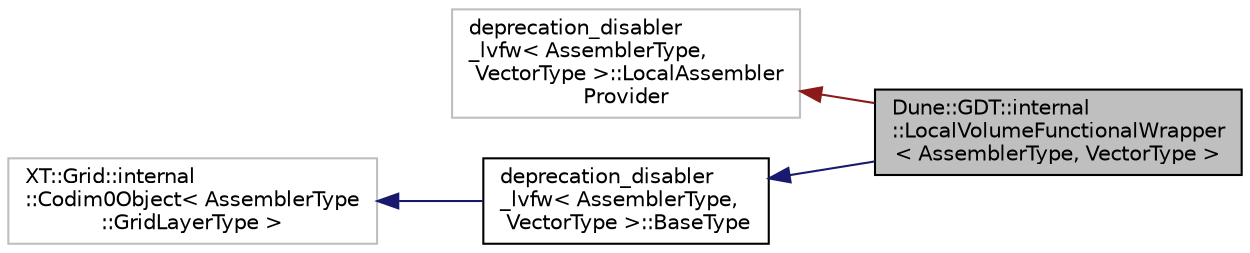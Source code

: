 digraph "Dune::GDT::internal::LocalVolumeFunctionalWrapper&lt; AssemblerType, VectorType &gt;"
{
  edge [fontname="Helvetica",fontsize="10",labelfontname="Helvetica",labelfontsize="10"];
  node [fontname="Helvetica",fontsize="10",shape=record];
  rankdir="LR";
  Node0 [label="Dune::GDT::internal\l::LocalVolumeFunctionalWrapper\l\< AssemblerType, VectorType \>",height=0.2,width=0.4,color="black", fillcolor="grey75", style="filled", fontcolor="black"];
  Node1 -> Node0 [dir="back",color="firebrick4",fontsize="10",style="solid",fontname="Helvetica"];
  Node1 [label="deprecation_disabler\l_lvfw\< AssemblerType,\l VectorType \>::LocalAssembler\lProvider",height=0.2,width=0.4,color="grey75", fillcolor="white", style="filled"];
  Node2 -> Node0 [dir="back",color="midnightblue",fontsize="10",style="solid",fontname="Helvetica"];
  Node2 [label="deprecation_disabler\l_lvfw\< AssemblerType,\l VectorType \>::BaseType",height=0.2,width=0.4,color="black", fillcolor="white", style="filled",URL="$a01018.html"];
  Node3 -> Node2 [dir="back",color="midnightblue",fontsize="10",style="solid",fontname="Helvetica"];
  Node3 [label="XT::Grid::internal\l::Codim0Object\< AssemblerType\l::GridLayerType \>",height=0.2,width=0.4,color="grey75", fillcolor="white", style="filled"];
}
